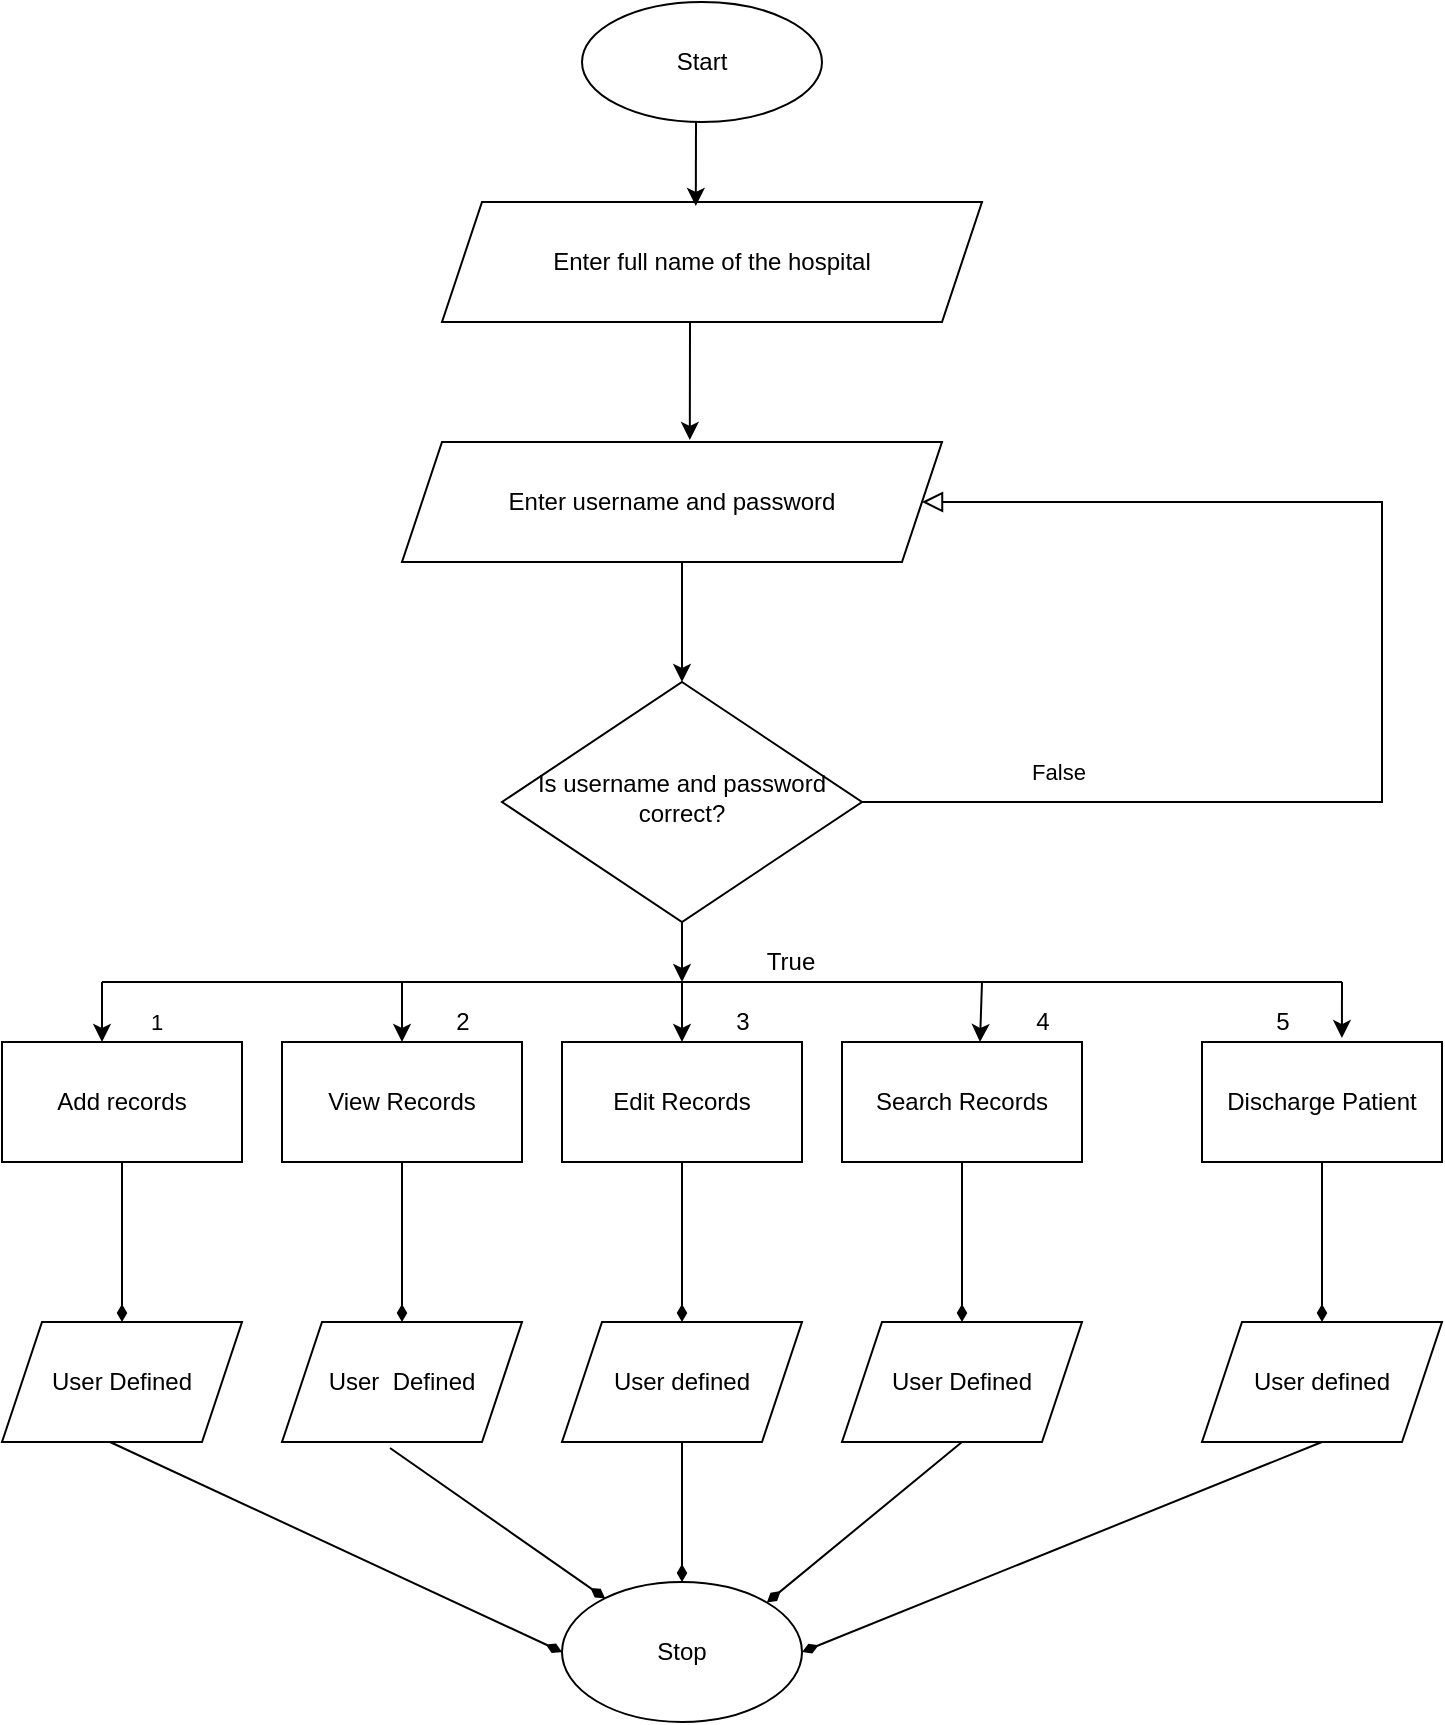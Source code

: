 <mxfile version="20.3.3" type="device"><diagram id="C5RBs43oDa-KdzZeNtuy" name="Page-1"><mxGraphModel dx="868" dy="1647" grid="1" gridSize="10" guides="1" tooltips="1" connect="1" arrows="1" fold="1" page="1" pageScale="1" pageWidth="827" pageHeight="1169" math="0" shadow="0"><root><mxCell id="WIyWlLk6GJQsqaUBKTNV-0"/><mxCell id="WIyWlLk6GJQsqaUBKTNV-1" parent="WIyWlLk6GJQsqaUBKTNV-0"/><mxCell id="WIyWlLk6GJQsqaUBKTNV-5" value="False" style="edgeStyle=orthogonalEdgeStyle;rounded=0;html=1;jettySize=auto;orthogonalLoop=1;fontSize=11;endArrow=block;endFill=0;endSize=8;strokeWidth=1;shadow=0;labelBackgroundColor=none;entryX=1;entryY=0.5;entryDx=0;entryDy=0;" parent="WIyWlLk6GJQsqaUBKTNV-1" source="WIyWlLk6GJQsqaUBKTNV-6" target="RisbalSklSxXHwwhKGy1-4" edge="1"><mxGeometry x="-0.693" y="15" relative="1" as="geometry"><mxPoint as="offset"/><mxPoint x="520" y="90" as="targetPoint"/><Array as="points"><mxPoint x="730" y="230"/><mxPoint x="730" y="80"/></Array></mxGeometry></mxCell><mxCell id="WIyWlLk6GJQsqaUBKTNV-6" value="Is username and password correct?" style="rhombus;whiteSpace=wrap;html=1;shadow=0;fontFamily=Helvetica;fontSize=12;align=center;strokeWidth=1;spacing=6;spacingTop=-4;" parent="WIyWlLk6GJQsqaUBKTNV-1" vertex="1"><mxGeometry x="290" y="170" width="180" height="120" as="geometry"/></mxCell><mxCell id="RisbalSklSxXHwwhKGy1-3" value="" style="edgeStyle=none;rounded=0;orthogonalLoop=1;jettySize=auto;html=1;entryX=0.533;entryY=-0.017;entryDx=0;entryDy=0;entryPerimeter=0;" edge="1" parent="WIyWlLk6GJQsqaUBKTNV-1" target="RisbalSklSxXHwwhKGy1-4"><mxGeometry relative="1" as="geometry"><mxPoint x="384" y="-40" as="sourcePoint"/><mxPoint x="220" y="80" as="targetPoint"/><Array as="points"><mxPoint x="384" y="-10"/></Array></mxGeometry></mxCell><mxCell id="RisbalSklSxXHwwhKGy1-1" value="Start" style="ellipse;whiteSpace=wrap;html=1;" vertex="1" parent="WIyWlLk6GJQsqaUBKTNV-1"><mxGeometry x="330" y="-170" width="120" height="60" as="geometry"/></mxCell><mxCell id="RisbalSklSxXHwwhKGy1-4" value="Enter username and password" style="shape=parallelogram;perimeter=parallelogramPerimeter;whiteSpace=wrap;html=1;fixedSize=1;" vertex="1" parent="WIyWlLk6GJQsqaUBKTNV-1"><mxGeometry x="240" y="50" width="270" height="60" as="geometry"/></mxCell><mxCell id="RisbalSklSxXHwwhKGy1-32" value="" style="edgeStyle=none;rounded=0;orthogonalLoop=1;jettySize=auto;html=1;endArrow=diamondThin;endFill=1;" edge="1" parent="WIyWlLk6GJQsqaUBKTNV-1" source="RisbalSklSxXHwwhKGy1-5" target="RisbalSklSxXHwwhKGy1-31"><mxGeometry relative="1" as="geometry"/></mxCell><mxCell id="RisbalSklSxXHwwhKGy1-5" value="Edit Records" style="rounded=0;whiteSpace=wrap;html=1;" vertex="1" parent="WIyWlLk6GJQsqaUBKTNV-1"><mxGeometry x="320" y="350" width="120" height="60" as="geometry"/></mxCell><mxCell id="RisbalSklSxXHwwhKGy1-30" value="" style="edgeStyle=none;rounded=0;orthogonalLoop=1;jettySize=auto;html=1;endArrow=diamondThin;endFill=1;" edge="1" parent="WIyWlLk6GJQsqaUBKTNV-1" source="RisbalSklSxXHwwhKGy1-6" target="RisbalSklSxXHwwhKGy1-29"><mxGeometry relative="1" as="geometry"/></mxCell><mxCell id="RisbalSklSxXHwwhKGy1-6" value="Add records" style="rounded=0;whiteSpace=wrap;html=1;" vertex="1" parent="WIyWlLk6GJQsqaUBKTNV-1"><mxGeometry x="40" y="350" width="120" height="60" as="geometry"/></mxCell><mxCell id="RisbalSklSxXHwwhKGy1-15" value="" style="edgeStyle=none;rounded=0;orthogonalLoop=1;jettySize=auto;html=1;entryX=0.5;entryY=0;entryDx=0;entryDy=0;" edge="1" parent="WIyWlLk6GJQsqaUBKTNV-1" target="RisbalSklSxXHwwhKGy1-8"><mxGeometry relative="1" as="geometry"><mxPoint x="240" y="320" as="sourcePoint"/><mxPoint x="230" y="340" as="targetPoint"/></mxGeometry></mxCell><mxCell id="RisbalSklSxXHwwhKGy1-28" value="" style="edgeStyle=none;rounded=0;orthogonalLoop=1;jettySize=auto;html=1;endArrow=diamondThin;endFill=1;" edge="1" parent="WIyWlLk6GJQsqaUBKTNV-1" source="RisbalSklSxXHwwhKGy1-8" target="RisbalSklSxXHwwhKGy1-27"><mxGeometry relative="1" as="geometry"/></mxCell><mxCell id="RisbalSklSxXHwwhKGy1-8" value="View Records" style="rounded=0;whiteSpace=wrap;html=1;" vertex="1" parent="WIyWlLk6GJQsqaUBKTNV-1"><mxGeometry x="180" y="350" width="120" height="60" as="geometry"/></mxCell><mxCell id="RisbalSklSxXHwwhKGy1-34" value="" style="edgeStyle=none;rounded=0;orthogonalLoop=1;jettySize=auto;html=1;endArrow=diamondThin;endFill=1;" edge="1" parent="WIyWlLk6GJQsqaUBKTNV-1" source="RisbalSklSxXHwwhKGy1-10" target="RisbalSklSxXHwwhKGy1-33"><mxGeometry relative="1" as="geometry"/></mxCell><mxCell id="RisbalSklSxXHwwhKGy1-10" value="Search Records" style="rounded=0;whiteSpace=wrap;html=1;" vertex="1" parent="WIyWlLk6GJQsqaUBKTNV-1"><mxGeometry x="460" y="350" width="120" height="60" as="geometry"/></mxCell><mxCell id="RisbalSklSxXHwwhKGy1-12" style="edgeStyle=none;rounded=0;orthogonalLoop=1;jettySize=auto;html=1;" edge="1" parent="WIyWlLk6GJQsqaUBKTNV-1" source="RisbalSklSxXHwwhKGy1-11"><mxGeometry relative="1" as="geometry"><mxPoint x="700" y="350" as="targetPoint"/><Array as="points"/></mxGeometry></mxCell><mxCell id="RisbalSklSxXHwwhKGy1-36" value="" style="edgeStyle=none;rounded=0;orthogonalLoop=1;jettySize=auto;html=1;endArrow=diamondThin;endFill=1;" edge="1" parent="WIyWlLk6GJQsqaUBKTNV-1" source="RisbalSklSxXHwwhKGy1-11" target="RisbalSklSxXHwwhKGy1-35"><mxGeometry relative="1" as="geometry"/></mxCell><mxCell id="RisbalSklSxXHwwhKGy1-11" value="Discharge Patient" style="rounded=0;whiteSpace=wrap;html=1;" vertex="1" parent="WIyWlLk6GJQsqaUBKTNV-1"><mxGeometry x="640" y="350" width="120" height="60" as="geometry"/></mxCell><mxCell id="RisbalSklSxXHwwhKGy1-18" value="" style="endArrow=classic;html=1;rounded=0;entryX=0.5;entryY=0;entryDx=0;entryDy=0;" edge="1" parent="WIyWlLk6GJQsqaUBKTNV-1" target="RisbalSklSxXHwwhKGy1-5"><mxGeometry width="50" height="50" relative="1" as="geometry"><mxPoint x="380" y="320" as="sourcePoint"/><mxPoint x="440" y="370" as="targetPoint"/></mxGeometry></mxCell><mxCell id="RisbalSklSxXHwwhKGy1-20" value="" style="endArrow=classic;html=1;rounded=0;entryX=0.575;entryY=0;entryDx=0;entryDy=0;entryPerimeter=0;" edge="1" parent="WIyWlLk6GJQsqaUBKTNV-1" target="RisbalSklSxXHwwhKGy1-10"><mxGeometry width="50" height="50" relative="1" as="geometry"><mxPoint x="530" y="320" as="sourcePoint"/><mxPoint x="530" y="320" as="targetPoint"/><Array as="points"/></mxGeometry></mxCell><mxCell id="RisbalSklSxXHwwhKGy1-21" value="" style="endArrow=classic;html=1;rounded=0;entryX=0.583;entryY=-0.033;entryDx=0;entryDy=0;entryPerimeter=0;" edge="1" parent="WIyWlLk6GJQsqaUBKTNV-1" target="RisbalSklSxXHwwhKGy1-11"><mxGeometry width="50" height="50" relative="1" as="geometry"><mxPoint x="710" y="320" as="sourcePoint"/><mxPoint x="710" y="340" as="targetPoint"/><Array as="points"/></mxGeometry></mxCell><mxCell id="RisbalSklSxXHwwhKGy1-44" value="" style="edgeStyle=none;rounded=0;orthogonalLoop=1;jettySize=auto;html=1;endArrow=diamondThin;endFill=1;exitX=0.45;exitY=1.05;exitDx=0;exitDy=0;exitPerimeter=0;" edge="1" parent="WIyWlLk6GJQsqaUBKTNV-1" source="RisbalSklSxXHwwhKGy1-27" target="RisbalSklSxXHwwhKGy1-37"><mxGeometry relative="1" as="geometry"><mxPoint x="240" y="630" as="targetPoint"/></mxGeometry></mxCell><mxCell id="RisbalSklSxXHwwhKGy1-27" value="User&amp;nbsp; Defined" style="shape=parallelogram;perimeter=parallelogramPerimeter;whiteSpace=wrap;html=1;fixedSize=1;rounded=0;" vertex="1" parent="WIyWlLk6GJQsqaUBKTNV-1"><mxGeometry x="180" y="490" width="120" height="60" as="geometry"/></mxCell><mxCell id="RisbalSklSxXHwwhKGy1-46" value="" style="edgeStyle=none;rounded=0;orthogonalLoop=1;jettySize=auto;html=1;endArrow=diamondThin;endFill=1;entryX=0;entryY=0.5;entryDx=0;entryDy=0;exitX=0.45;exitY=1;exitDx=0;exitDy=0;exitPerimeter=0;" edge="1" parent="WIyWlLk6GJQsqaUBKTNV-1" source="RisbalSklSxXHwwhKGy1-29" target="RisbalSklSxXHwwhKGy1-37"><mxGeometry relative="1" as="geometry"><mxPoint x="100" y="630" as="targetPoint"/></mxGeometry></mxCell><mxCell id="RisbalSklSxXHwwhKGy1-29" value="User Defined" style="shape=parallelogram;perimeter=parallelogramPerimeter;whiteSpace=wrap;html=1;fixedSize=1;rounded=0;" vertex="1" parent="WIyWlLk6GJQsqaUBKTNV-1"><mxGeometry x="40" y="490" width="120" height="60" as="geometry"/></mxCell><mxCell id="RisbalSklSxXHwwhKGy1-38" value="" style="edgeStyle=none;rounded=0;orthogonalLoop=1;jettySize=auto;html=1;endArrow=diamondThin;endFill=1;" edge="1" parent="WIyWlLk6GJQsqaUBKTNV-1" source="RisbalSklSxXHwwhKGy1-31" target="RisbalSklSxXHwwhKGy1-37"><mxGeometry relative="1" as="geometry"/></mxCell><mxCell id="RisbalSklSxXHwwhKGy1-31" value="User defined" style="shape=parallelogram;perimeter=parallelogramPerimeter;whiteSpace=wrap;html=1;fixedSize=1;rounded=0;" vertex="1" parent="WIyWlLk6GJQsqaUBKTNV-1"><mxGeometry x="320" y="490" width="120" height="60" as="geometry"/></mxCell><mxCell id="RisbalSklSxXHwwhKGy1-42" value="" style="edgeStyle=none;rounded=0;orthogonalLoop=1;jettySize=auto;html=1;endArrow=diamondThin;endFill=1;entryX=1;entryY=0;entryDx=0;entryDy=0;exitX=0.5;exitY=1;exitDx=0;exitDy=0;" edge="1" parent="WIyWlLk6GJQsqaUBKTNV-1" source="RisbalSklSxXHwwhKGy1-33" target="RisbalSklSxXHwwhKGy1-37"><mxGeometry relative="1" as="geometry"><mxPoint x="520" y="630" as="targetPoint"/></mxGeometry></mxCell><mxCell id="RisbalSklSxXHwwhKGy1-33" value="User Defined" style="shape=parallelogram;perimeter=parallelogramPerimeter;whiteSpace=wrap;html=1;fixedSize=1;rounded=0;" vertex="1" parent="WIyWlLk6GJQsqaUBKTNV-1"><mxGeometry x="460" y="490" width="120" height="60" as="geometry"/></mxCell><mxCell id="RisbalSklSxXHwwhKGy1-40" value="" style="edgeStyle=none;rounded=0;orthogonalLoop=1;jettySize=auto;html=1;endArrow=diamondThin;endFill=1;entryX=1;entryY=0.5;entryDx=0;entryDy=0;exitX=0.5;exitY=1;exitDx=0;exitDy=0;" edge="1" parent="WIyWlLk6GJQsqaUBKTNV-1" source="RisbalSklSxXHwwhKGy1-35" target="RisbalSklSxXHwwhKGy1-37"><mxGeometry relative="1" as="geometry"><mxPoint x="700" y="630" as="targetPoint"/></mxGeometry></mxCell><mxCell id="RisbalSklSxXHwwhKGy1-35" value="User defined" style="shape=parallelogram;perimeter=parallelogramPerimeter;whiteSpace=wrap;html=1;fixedSize=1;rounded=0;" vertex="1" parent="WIyWlLk6GJQsqaUBKTNV-1"><mxGeometry x="640" y="490" width="120" height="60" as="geometry"/></mxCell><mxCell id="RisbalSklSxXHwwhKGy1-37" value="Stop" style="ellipse;whiteSpace=wrap;html=1;rounded=0;" vertex="1" parent="WIyWlLk6GJQsqaUBKTNV-1"><mxGeometry x="320" y="620" width="120" height="70" as="geometry"/></mxCell><mxCell id="RisbalSklSxXHwwhKGy1-50" value="" style="endArrow=classic;html=1;rounded=0;entryX=0.5;entryY=0;entryDx=0;entryDy=0;" edge="1" parent="WIyWlLk6GJQsqaUBKTNV-1" target="WIyWlLk6GJQsqaUBKTNV-6"><mxGeometry width="50" height="50" relative="1" as="geometry"><mxPoint x="380" y="110" as="sourcePoint"/><mxPoint x="440" y="80" as="targetPoint"/></mxGeometry></mxCell><mxCell id="RisbalSklSxXHwwhKGy1-53" value="" style="endArrow=none;html=1;rounded=0;" edge="1" parent="WIyWlLk6GJQsqaUBKTNV-1"><mxGeometry width="50" height="50" relative="1" as="geometry"><mxPoint x="90" y="320" as="sourcePoint"/><mxPoint x="710" y="320" as="targetPoint"/></mxGeometry></mxCell><mxCell id="RisbalSklSxXHwwhKGy1-58" value="1" style="edgeLabel;html=1;align=center;verticalAlign=middle;resizable=0;points=[];" vertex="1" connectable="0" parent="RisbalSklSxXHwwhKGy1-53"><mxGeometry x="-0.913" y="-1" relative="1" as="geometry"><mxPoint y="19" as="offset"/></mxGeometry></mxCell><mxCell id="RisbalSklSxXHwwhKGy1-55" value="" style="endArrow=classic;html=1;rounded=0;" edge="1" parent="WIyWlLk6GJQsqaUBKTNV-1"><mxGeometry width="50" height="50" relative="1" as="geometry"><mxPoint x="90" y="320" as="sourcePoint"/><mxPoint x="90" y="350" as="targetPoint"/></mxGeometry></mxCell><mxCell id="RisbalSklSxXHwwhKGy1-56" value="" style="endArrow=classic;html=1;rounded=0;" edge="1" parent="WIyWlLk6GJQsqaUBKTNV-1"><mxGeometry width="50" height="50" relative="1" as="geometry"><mxPoint x="380" y="290" as="sourcePoint"/><mxPoint x="380" y="320" as="targetPoint"/></mxGeometry></mxCell><mxCell id="RisbalSklSxXHwwhKGy1-57" value="True" style="text;html=1;align=center;verticalAlign=middle;resizable=0;points=[];autosize=1;strokeColor=none;fillColor=none;" vertex="1" parent="WIyWlLk6GJQsqaUBKTNV-1"><mxGeometry x="409" y="295" width="50" height="30" as="geometry"/></mxCell><mxCell id="RisbalSklSxXHwwhKGy1-59" value="2" style="text;html=1;align=center;verticalAlign=middle;resizable=0;points=[];autosize=1;strokeColor=none;fillColor=none;" vertex="1" parent="WIyWlLk6GJQsqaUBKTNV-1"><mxGeometry x="255" y="325" width="30" height="30" as="geometry"/></mxCell><mxCell id="RisbalSklSxXHwwhKGy1-60" value="3" style="text;html=1;align=center;verticalAlign=middle;resizable=0;points=[];autosize=1;strokeColor=none;fillColor=none;" vertex="1" parent="WIyWlLk6GJQsqaUBKTNV-1"><mxGeometry x="395" y="325" width="30" height="30" as="geometry"/></mxCell><mxCell id="RisbalSklSxXHwwhKGy1-61" value="4" style="text;html=1;align=center;verticalAlign=middle;resizable=0;points=[];autosize=1;strokeColor=none;fillColor=none;" vertex="1" parent="WIyWlLk6GJQsqaUBKTNV-1"><mxGeometry x="545" y="325" width="30" height="30" as="geometry"/></mxCell><mxCell id="RisbalSklSxXHwwhKGy1-62" value="5" style="text;html=1;align=center;verticalAlign=middle;resizable=0;points=[];autosize=1;strokeColor=none;fillColor=none;" vertex="1" parent="WIyWlLk6GJQsqaUBKTNV-1"><mxGeometry x="665" y="325" width="30" height="30" as="geometry"/></mxCell><mxCell id="RisbalSklSxXHwwhKGy1-63" value="Enter full name of the hospital" style="shape=parallelogram;perimeter=parallelogramPerimeter;whiteSpace=wrap;html=1;fixedSize=1;" vertex="1" parent="WIyWlLk6GJQsqaUBKTNV-1"><mxGeometry x="260" y="-70" width="270" height="60" as="geometry"/></mxCell><mxCell id="RisbalSklSxXHwwhKGy1-65" value="" style="endArrow=classic;html=1;rounded=0;entryX=0.47;entryY=0.033;entryDx=0;entryDy=0;entryPerimeter=0;" edge="1" parent="WIyWlLk6GJQsqaUBKTNV-1" target="RisbalSklSxXHwwhKGy1-63"><mxGeometry width="50" height="50" relative="1" as="geometry"><mxPoint x="387" y="-110" as="sourcePoint"/><mxPoint x="390" y="-70" as="targetPoint"/></mxGeometry></mxCell></root></mxGraphModel></diagram></mxfile>